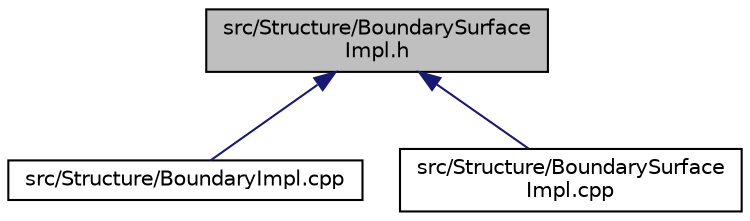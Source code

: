 digraph "src/Structure/BoundarySurfaceImpl.h"
{
 // INTERACTIVE_SVG=YES
  edge [fontname="Helvetica",fontsize="10",labelfontname="Helvetica",labelfontsize="10"];
  node [fontname="Helvetica",fontsize="10",shape=record];
  Node26 [label="src/Structure/BoundarySurface\lImpl.h",height=0.2,width=0.4,color="black", fillcolor="grey75", style="filled", fontcolor="black"];
  Node26 -> Node27 [dir="back",color="midnightblue",fontsize="10",style="solid",fontname="Helvetica"];
  Node27 [label="src/Structure/BoundaryImpl.cpp",height=0.2,width=0.4,color="black", fillcolor="white", style="filled",URL="$BoundaryImpl_8cpp.html"];
  Node26 -> Node28 [dir="back",color="midnightblue",fontsize="10",style="solid",fontname="Helvetica"];
  Node28 [label="src/Structure/BoundarySurface\lImpl.cpp",height=0.2,width=0.4,color="black", fillcolor="white", style="filled",URL="$BoundarySurfaceImpl_8cpp.html"];
}
